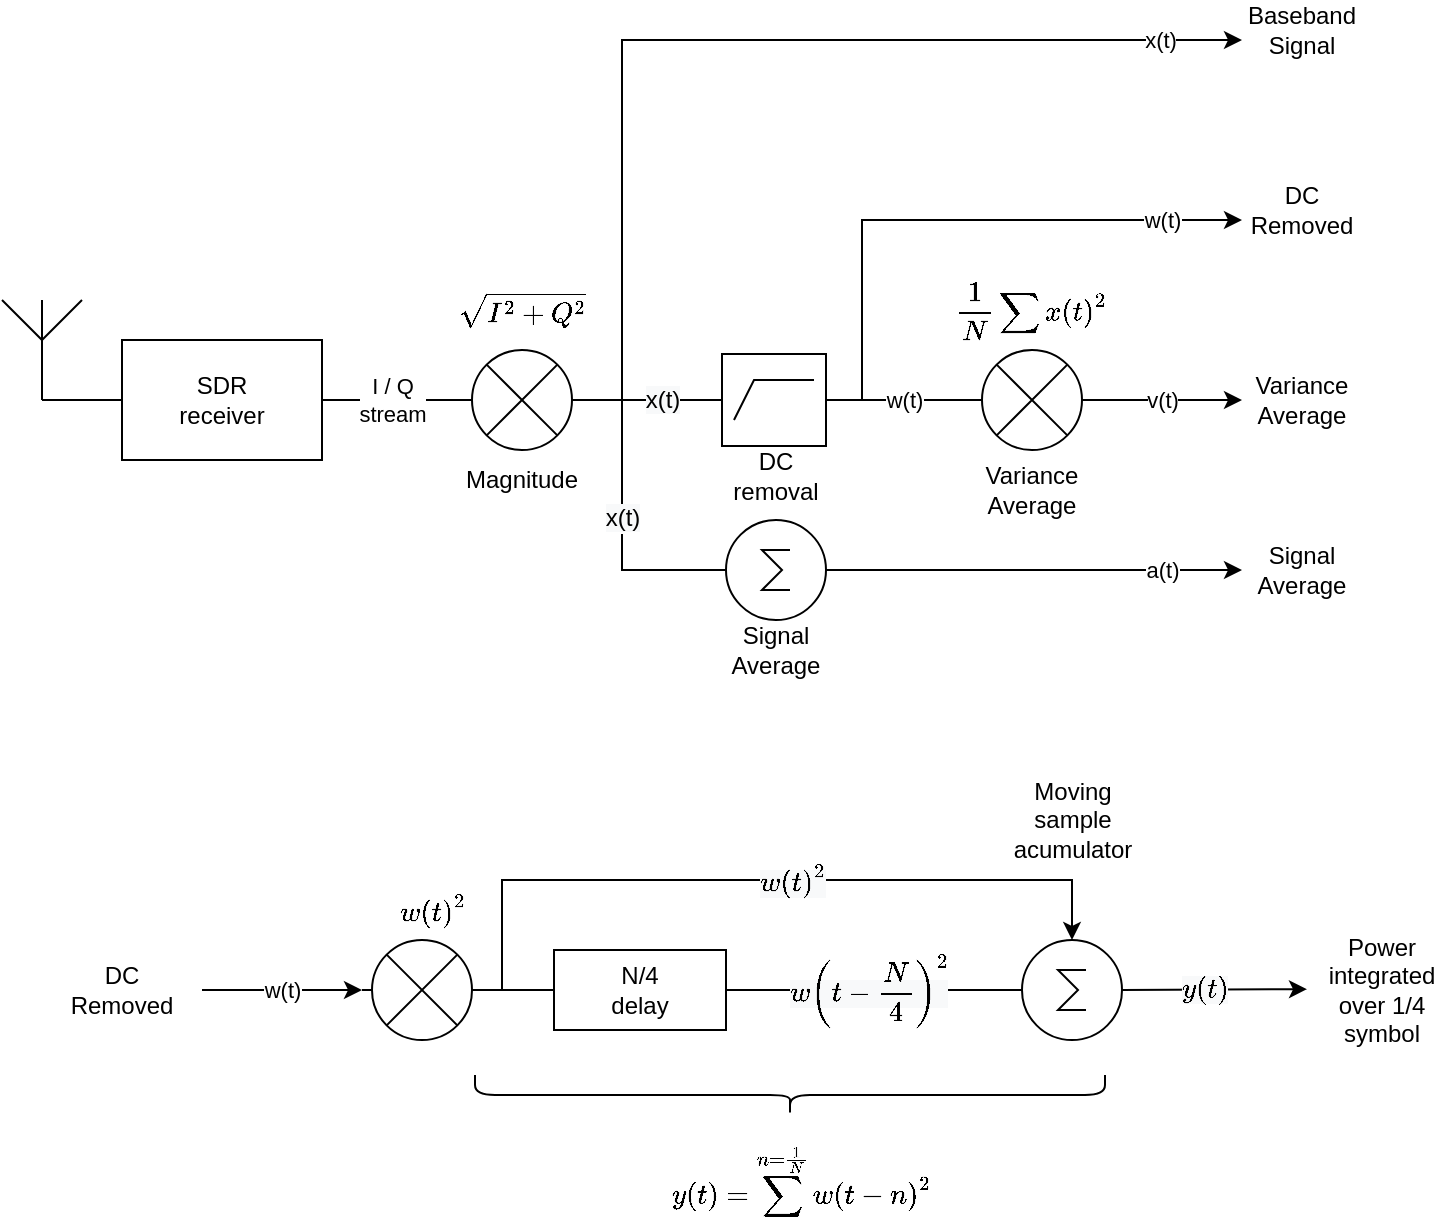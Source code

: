 <mxfile version="16.1.2" type="device"><diagram id="FO5SaOlCUshg0iUOsA1y" name="Página-1"><mxGraphModel dx="1185" dy="721" grid="1" gridSize="10" guides="1" tooltips="1" connect="1" arrows="1" fold="1" page="1" pageScale="1" pageWidth="827" pageHeight="1169" math="1" shadow="0"><root><mxCell id="0"/><mxCell id="1" parent="0"/><mxCell id="7dKFdKObMnt2k8AvXmKn-1" value="SDR&lt;br&gt;receiver" style="rounded=0;whiteSpace=wrap;html=1;" vertex="1" parent="1"><mxGeometry x="80" y="190" width="100" height="60" as="geometry"/></mxCell><mxCell id="7dKFdKObMnt2k8AvXmKn-2" value="" style="verticalLabelPosition=bottom;shadow=0;dashed=0;align=center;html=1;verticalAlign=top;shape=mxgraph.electrical.radio.aerial_-_antenna_1;" vertex="1" parent="1"><mxGeometry x="20" y="170" width="40" height="50" as="geometry"/></mxCell><mxCell id="7dKFdKObMnt2k8AvXmKn-3" value="" style="endArrow=none;html=1;rounded=0;entryX=0;entryY=0.5;entryDx=0;entryDy=0;exitX=0.5;exitY=1;exitDx=0;exitDy=0;exitPerimeter=0;" edge="1" parent="1" source="7dKFdKObMnt2k8AvXmKn-2" target="7dKFdKObMnt2k8AvXmKn-1"><mxGeometry width="50" height="50" relative="1" as="geometry"><mxPoint x="30" y="320" as="sourcePoint"/><mxPoint x="80" y="270" as="targetPoint"/><Array as="points"><mxPoint x="40" y="220"/></Array></mxGeometry></mxCell><mxCell id="7dKFdKObMnt2k8AvXmKn-10" value="" style="pointerEvents=1;verticalLabelPosition=bottom;shadow=0;dashed=0;align=center;html=1;verticalAlign=top;shape=mxgraph.electrical.miscellaneous.light_bulb;" vertex="1" parent="1"><mxGeometry x="250" y="195" width="60" height="50" as="geometry"/></mxCell><mxCell id="7dKFdKObMnt2k8AvXmKn-11" value="I / Q &lt;br&gt;stream" style="endArrow=none;html=1;rounded=0;entryX=0;entryY=0.5;entryDx=0;entryDy=0;entryPerimeter=0;exitX=1;exitY=0.5;exitDx=0;exitDy=0;" edge="1" parent="1" source="7dKFdKObMnt2k8AvXmKn-1" target="7dKFdKObMnt2k8AvXmKn-10"><mxGeometry width="50" height="50" relative="1" as="geometry"><mxPoint x="130" y="300" as="sourcePoint"/><mxPoint x="180" y="250" as="targetPoint"/></mxGeometry></mxCell><mxCell id="7dKFdKObMnt2k8AvXmKn-13" value="`sqrt(I^2 + Q^2)`" style="text;html=1;strokeColor=none;fillColor=none;align=center;verticalAlign=middle;whiteSpace=wrap;rounded=0;" vertex="1" parent="1"><mxGeometry x="250" y="160" width="60" height="30" as="geometry"/></mxCell><mxCell id="7dKFdKObMnt2k8AvXmKn-14" value="Magnitude" style="text;html=1;strokeColor=none;fillColor=none;align=center;verticalAlign=middle;whiteSpace=wrap;rounded=0;" vertex="1" parent="1"><mxGeometry x="250" y="245" width="60" height="30" as="geometry"/></mxCell><mxCell id="7dKFdKObMnt2k8AvXmKn-15" value="" style="verticalLabelPosition=bottom;shadow=0;dashed=0;align=center;html=1;verticalAlign=top;shape=mxgraph.electrical.logic_gates.highpass_filter;" vertex="1" parent="1"><mxGeometry x="380" y="197" width="52" height="46" as="geometry"/></mxCell><mxCell id="7dKFdKObMnt2k8AvXmKn-16" value="&lt;span style=&quot;color: rgb(0 , 0 , 0) ; font-family: &amp;#34;helvetica&amp;#34; ; font-size: 12px ; font-style: normal ; font-weight: 400 ; letter-spacing: normal ; text-align: center ; text-indent: 0px ; text-transform: none ; word-spacing: 0px ; background-color: rgb(248 , 249 , 250) ; display: inline ; float: none&quot;&gt;x(t)&lt;/span&gt;" style="endArrow=none;html=1;rounded=0;entryX=0;entryY=0.5;entryDx=0;entryDy=0;entryPerimeter=0;exitX=1;exitY=0.5;exitDx=0;exitDy=0;exitPerimeter=0;" edge="1" parent="1" source="7dKFdKObMnt2k8AvXmKn-10" target="7dKFdKObMnt2k8AvXmKn-15"><mxGeometry x="0.143" width="50" height="50" relative="1" as="geometry"><mxPoint x="380" y="420" as="sourcePoint"/><mxPoint x="430" y="370" as="targetPoint"/><mxPoint as="offset"/></mxGeometry></mxCell><mxCell id="7dKFdKObMnt2k8AvXmKn-17" value="DC removal" style="text;html=1;strokeColor=none;fillColor=none;align=center;verticalAlign=middle;whiteSpace=wrap;rounded=0;" vertex="1" parent="1"><mxGeometry x="377" y="243" width="60" height="30" as="geometry"/></mxCell><mxCell id="7dKFdKObMnt2k8AvXmKn-18" value="w(t)" style="endArrow=none;html=1;rounded=0;exitX=1;exitY=0.5;exitDx=0;exitDy=0;exitPerimeter=0;entryX=0;entryY=0.5;entryDx=0;entryDy=0;entryPerimeter=0;" edge="1" parent="1" source="7dKFdKObMnt2k8AvXmKn-15" target="7dKFdKObMnt2k8AvXmKn-24"><mxGeometry width="50" height="50" relative="1" as="geometry"><mxPoint x="520" y="290" as="sourcePoint"/><mxPoint x="510" y="220" as="targetPoint"/></mxGeometry></mxCell><mxCell id="7dKFdKObMnt2k8AvXmKn-20" value="" style="verticalLabelPosition=bottom;shadow=0;dashed=0;align=center;html=1;verticalAlign=top;shape=mxgraph.electrical.abstract.sum;" vertex="1" parent="1"><mxGeometry x="382" y="280" width="50" height="50" as="geometry"/></mxCell><mxCell id="7dKFdKObMnt2k8AvXmKn-21" value="Signal&lt;br&gt;Average" style="text;html=1;strokeColor=none;fillColor=none;align=center;verticalAlign=middle;whiteSpace=wrap;rounded=0;" vertex="1" parent="1"><mxGeometry x="377" y="330" width="60" height="30" as="geometry"/></mxCell><mxCell id="7dKFdKObMnt2k8AvXmKn-22" value="&lt;span style=&quot;color: rgb(0 , 0 , 0) ; font-family: &amp;#34;helvetica&amp;#34; ; font-size: 12px ; font-style: normal ; font-weight: 400 ; letter-spacing: normal ; text-align: center ; text-indent: 0px ; text-transform: none ; word-spacing: 0px ; background-color: rgb(248 , 249 , 250) ; display: inline ; float: none&quot;&gt;x(t)&lt;/span&gt;" style="endArrow=none;html=1;rounded=0;entryX=0;entryY=0.5;entryDx=0;entryDy=0;entryPerimeter=0;exitX=1;exitY=0.5;exitDx=0;exitDy=0;exitPerimeter=0;" edge="1" parent="1" source="7dKFdKObMnt2k8AvXmKn-10" target="7dKFdKObMnt2k8AvXmKn-20"><mxGeometry width="50" height="50" relative="1" as="geometry"><mxPoint x="330" y="230" as="sourcePoint"/><mxPoint x="390" y="230" as="targetPoint"/><Array as="points"><mxPoint x="330" y="220"/><mxPoint x="330" y="305"/></Array></mxGeometry></mxCell><mxCell id="7dKFdKObMnt2k8AvXmKn-23" value="a(t)" style="endArrow=classic;html=1;rounded=0;exitX=1;exitY=0.5;exitDx=0;exitDy=0;exitPerimeter=0;endFill=1;" edge="1" parent="1" source="7dKFdKObMnt2k8AvXmKn-20"><mxGeometry x="0.615" width="50" height="50" relative="1" as="geometry"><mxPoint x="442" y="230" as="sourcePoint"/><mxPoint x="640" y="305" as="targetPoint"/><mxPoint as="offset"/></mxGeometry></mxCell><mxCell id="7dKFdKObMnt2k8AvXmKn-24" value="" style="verticalLabelPosition=bottom;shadow=0;dashed=0;align=center;html=1;verticalAlign=top;shape=mxgraph.electrical.abstract.multiplier;" vertex="1" parent="1"><mxGeometry x="510" y="195" width="50" height="50" as="geometry"/></mxCell><mxCell id="7dKFdKObMnt2k8AvXmKn-25" value="`1/N sum x(t)^2`" style="text;html=1;strokeColor=none;fillColor=none;align=center;verticalAlign=middle;whiteSpace=wrap;rounded=0;" vertex="1" parent="1"><mxGeometry x="505" y="160" width="60" height="30" as="geometry"/></mxCell><mxCell id="7dKFdKObMnt2k8AvXmKn-26" value="Variance&lt;br&gt;Average" style="text;html=1;strokeColor=none;fillColor=none;align=center;verticalAlign=middle;whiteSpace=wrap;rounded=0;" vertex="1" parent="1"><mxGeometry x="505" y="250" width="60" height="30" as="geometry"/></mxCell><mxCell id="7dKFdKObMnt2k8AvXmKn-28" value="v(t)" style="endArrow=classic;html=1;rounded=0;exitX=1;exitY=0.5;exitDx=0;exitDy=0;exitPerimeter=0;endFill=1;" edge="1" parent="1" source="7dKFdKObMnt2k8AvXmKn-24"><mxGeometry width="50" height="50" relative="1" as="geometry"><mxPoint x="670" y="240" as="sourcePoint"/><mxPoint x="640" y="220" as="targetPoint"/><mxPoint as="offset"/></mxGeometry></mxCell><mxCell id="7dKFdKObMnt2k8AvXmKn-29" value="w(t)" style="endArrow=classic;html=1;rounded=0;exitX=1;exitY=0.5;exitDx=0;exitDy=0;exitPerimeter=0;" edge="1" parent="1" source="7dKFdKObMnt2k8AvXmKn-15"><mxGeometry x="0.732" width="50" height="50" relative="1" as="geometry"><mxPoint x="480" y="490" as="sourcePoint"/><mxPoint x="640" y="130" as="targetPoint"/><Array as="points"><mxPoint x="450" y="220"/><mxPoint x="450" y="130"/></Array><mxPoint as="offset"/></mxGeometry></mxCell><mxCell id="7dKFdKObMnt2k8AvXmKn-30" value="x(t)" style="endArrow=classic;html=1;rounded=0;exitX=1;exitY=0.5;exitDx=0;exitDy=0;exitPerimeter=0;" edge="1" parent="1" source="7dKFdKObMnt2k8AvXmKn-10"><mxGeometry x="0.837" width="50" height="50" relative="1" as="geometry"><mxPoint x="210" y="460" as="sourcePoint"/><mxPoint x="640" y="40" as="targetPoint"/><Array as="points"><mxPoint x="330" y="220"/><mxPoint x="330" y="40"/></Array><mxPoint as="offset"/></mxGeometry></mxCell><mxCell id="7dKFdKObMnt2k8AvXmKn-31" value="Baseband&lt;br&gt;Signal" style="text;html=1;strokeColor=none;fillColor=none;align=center;verticalAlign=middle;whiteSpace=wrap;rounded=0;" vertex="1" parent="1"><mxGeometry x="640" y="20" width="60" height="30" as="geometry"/></mxCell><mxCell id="7dKFdKObMnt2k8AvXmKn-32" value="DC&lt;br&gt;Removed" style="text;html=1;strokeColor=none;fillColor=none;align=center;verticalAlign=middle;whiteSpace=wrap;rounded=0;" vertex="1" parent="1"><mxGeometry x="640" y="110" width="60" height="30" as="geometry"/></mxCell><mxCell id="7dKFdKObMnt2k8AvXmKn-33" value="Variance&lt;br&gt;Average" style="text;html=1;strokeColor=none;fillColor=none;align=center;verticalAlign=middle;whiteSpace=wrap;rounded=0;" vertex="1" parent="1"><mxGeometry x="640" y="205" width="60" height="30" as="geometry"/></mxCell><mxCell id="7dKFdKObMnt2k8AvXmKn-34" value="Signal&lt;br&gt;Average" style="text;html=1;strokeColor=none;fillColor=none;align=center;verticalAlign=middle;whiteSpace=wrap;rounded=0;" vertex="1" parent="1"><mxGeometry x="640" y="290" width="60" height="30" as="geometry"/></mxCell><mxCell id="7dKFdKObMnt2k8AvXmKn-35" value="w(t)" style="endArrow=classic;html=1;rounded=0;endFill=1;entryX=0;entryY=0.5;entryDx=0;entryDy=0;entryPerimeter=0;" edge="1" parent="1" target="7dKFdKObMnt2k8AvXmKn-38"><mxGeometry width="50" height="50" relative="1" as="geometry"><mxPoint x="120" y="515" as="sourcePoint"/><mxPoint x="200" y="520.0" as="targetPoint"/><mxPoint as="offset"/></mxGeometry></mxCell><mxCell id="7dKFdKObMnt2k8AvXmKn-37" value="DC&lt;br&gt;Removed" style="text;html=1;strokeColor=none;fillColor=none;align=center;verticalAlign=middle;whiteSpace=wrap;rounded=0;" vertex="1" parent="1"><mxGeometry x="50" y="500" width="60" height="30" as="geometry"/></mxCell><mxCell id="7dKFdKObMnt2k8AvXmKn-38" value="" style="pointerEvents=1;verticalLabelPosition=bottom;shadow=0;dashed=0;align=center;html=1;verticalAlign=top;shape=mxgraph.electrical.miscellaneous.light_bulb;" vertex="1" parent="1"><mxGeometry x="200" y="490" width="60" height="50" as="geometry"/></mxCell><mxCell id="7dKFdKObMnt2k8AvXmKn-39" value="`w(t)^2`" style="text;html=1;strokeColor=none;fillColor=none;align=center;verticalAlign=middle;whiteSpace=wrap;rounded=0;" vertex="1" parent="1"><mxGeometry x="200" y="460" width="70" height="30" as="geometry"/></mxCell><mxCell id="7dKFdKObMnt2k8AvXmKn-41" value="N/4&lt;br&gt;delay" style="rounded=0;whiteSpace=wrap;html=1;" vertex="1" parent="1"><mxGeometry x="296" y="495" width="86" height="40" as="geometry"/></mxCell><mxCell id="7dKFdKObMnt2k8AvXmKn-43" value="" style="endArrow=none;html=1;rounded=0;entryX=0;entryY=0.5;entryDx=0;entryDy=0;exitX=1;exitY=0.5;exitDx=0;exitDy=0;exitPerimeter=0;" edge="1" parent="1" source="7dKFdKObMnt2k8AvXmKn-38" target="7dKFdKObMnt2k8AvXmKn-41"><mxGeometry width="50" height="50" relative="1" as="geometry"><mxPoint x="220" y="630" as="sourcePoint"/><mxPoint x="270" y="580" as="targetPoint"/></mxGeometry></mxCell><mxCell id="7dKFdKObMnt2k8AvXmKn-44" value="" style="endArrow=none;html=1;rounded=0;exitX=1;exitY=0.5;exitDx=0;exitDy=0;" edge="1" parent="1" source="7dKFdKObMnt2k8AvXmKn-41" target="7dKFdKObMnt2k8AvXmKn-54"><mxGeometry width="50" height="50" relative="1" as="geometry"><mxPoint x="500" y="520" as="sourcePoint"/><mxPoint x="530" y="515" as="targetPoint"/></mxGeometry></mxCell><mxCell id="7dKFdKObMnt2k8AvXmKn-45" value="&lt;span style=&quot;font-size: 12px ; background-color: rgb(248 , 249 , 250)&quot;&gt;`w(t-N/4)^2`&lt;/span&gt;" style="edgeLabel;html=1;align=center;verticalAlign=middle;resizable=0;points=[];" vertex="1" connectable="0" parent="7dKFdKObMnt2k8AvXmKn-44"><mxGeometry x="-0.204" y="-2" relative="1" as="geometry"><mxPoint x="12" y="-2" as="offset"/></mxGeometry></mxCell><mxCell id="7dKFdKObMnt2k8AvXmKn-48" value="" style="endArrow=classic;html=1;rounded=0;entryX=0.5;entryY=0;entryDx=0;entryDy=0;entryPerimeter=0;" edge="1" parent="1" target="7dKFdKObMnt2k8AvXmKn-54"><mxGeometry width="50" height="50" relative="1" as="geometry"><mxPoint x="270" y="515" as="sourcePoint"/><mxPoint x="555" y="490" as="targetPoint"/><Array as="points"><mxPoint x="270" y="460"/><mxPoint x="555" y="460"/></Array></mxGeometry></mxCell><mxCell id="7dKFdKObMnt2k8AvXmKn-52" value="&lt;span style=&quot;font-size: 12px ; background-color: rgb(248 , 249 , 250)&quot;&gt;`w(t)^2`&lt;/span&gt;" style="edgeLabel;html=1;align=center;verticalAlign=middle;resizable=0;points=[];" vertex="1" connectable="0" parent="7dKFdKObMnt2k8AvXmKn-48"><mxGeometry x="-0.149" y="-1" relative="1" as="geometry"><mxPoint x="42" y="-1" as="offset"/></mxGeometry></mxCell><mxCell id="7dKFdKObMnt2k8AvXmKn-49" value="" style="shape=curlyBracket;whiteSpace=wrap;html=1;rounded=1;flipH=1;rotation=90;" vertex="1" parent="1"><mxGeometry x="404" y="410" width="20" height="315" as="geometry"/></mxCell><mxCell id="7dKFdKObMnt2k8AvXmKn-50" value="`y(t)=sum_(n=0)^(n=1/N) w(t-n)^2`" style="text;html=1;strokeColor=none;fillColor=none;align=center;verticalAlign=middle;whiteSpace=wrap;rounded=0;" vertex="1" parent="1"><mxGeometry x="390" y="600" width="60" height="30" as="geometry"/></mxCell><mxCell id="7dKFdKObMnt2k8AvXmKn-51" value="Moving&lt;br style=&quot;font-size: 12px&quot;&gt;sample acumulator" style="text;html=1;strokeColor=none;fillColor=none;align=center;verticalAlign=middle;whiteSpace=wrap;rounded=0;fontSize=12;" vertex="1" parent="1"><mxGeometry x="517.5" y="410" width="75" height="40" as="geometry"/></mxCell><mxCell id="7dKFdKObMnt2k8AvXmKn-54" value="" style="verticalLabelPosition=bottom;shadow=0;dashed=0;align=center;html=1;verticalAlign=top;shape=mxgraph.electrical.abstract.sum;" vertex="1" parent="1"><mxGeometry x="530" y="490" width="50" height="50" as="geometry"/></mxCell><mxCell id="7dKFdKObMnt2k8AvXmKn-56" value="" style="endArrow=classic;html=1;rounded=0;exitX=1;exitY=0.5;exitDx=0;exitDy=0;exitPerimeter=0;" edge="1" parent="1" source="7dKFdKObMnt2k8AvXmKn-54"><mxGeometry width="50" height="50" relative="1" as="geometry"><mxPoint x="592.5" y="514.58" as="sourcePoint"/><mxPoint x="672.5" y="514.58" as="targetPoint"/></mxGeometry></mxCell><mxCell id="7dKFdKObMnt2k8AvXmKn-57" value="&lt;span style=&quot;font-size: 12px ; background-color: rgb(248 , 249 , 250)&quot;&gt;`y(t)`&lt;/span&gt;" style="edgeLabel;html=1;align=center;verticalAlign=middle;resizable=0;points=[];" vertex="1" connectable="0" parent="7dKFdKObMnt2k8AvXmKn-56"><mxGeometry x="-0.381" y="-1" relative="1" as="geometry"><mxPoint x="12" y="-1" as="offset"/></mxGeometry></mxCell><mxCell id="7dKFdKObMnt2k8AvXmKn-58" value="Power&lt;br&gt;integrated&lt;br&gt;over 1/4 symbol" style="text;html=1;strokeColor=none;fillColor=none;align=center;verticalAlign=middle;whiteSpace=wrap;rounded=0;" vertex="1" parent="1"><mxGeometry x="680" y="490" width="60" height="50" as="geometry"/></mxCell></root></mxGraphModel></diagram></mxfile>